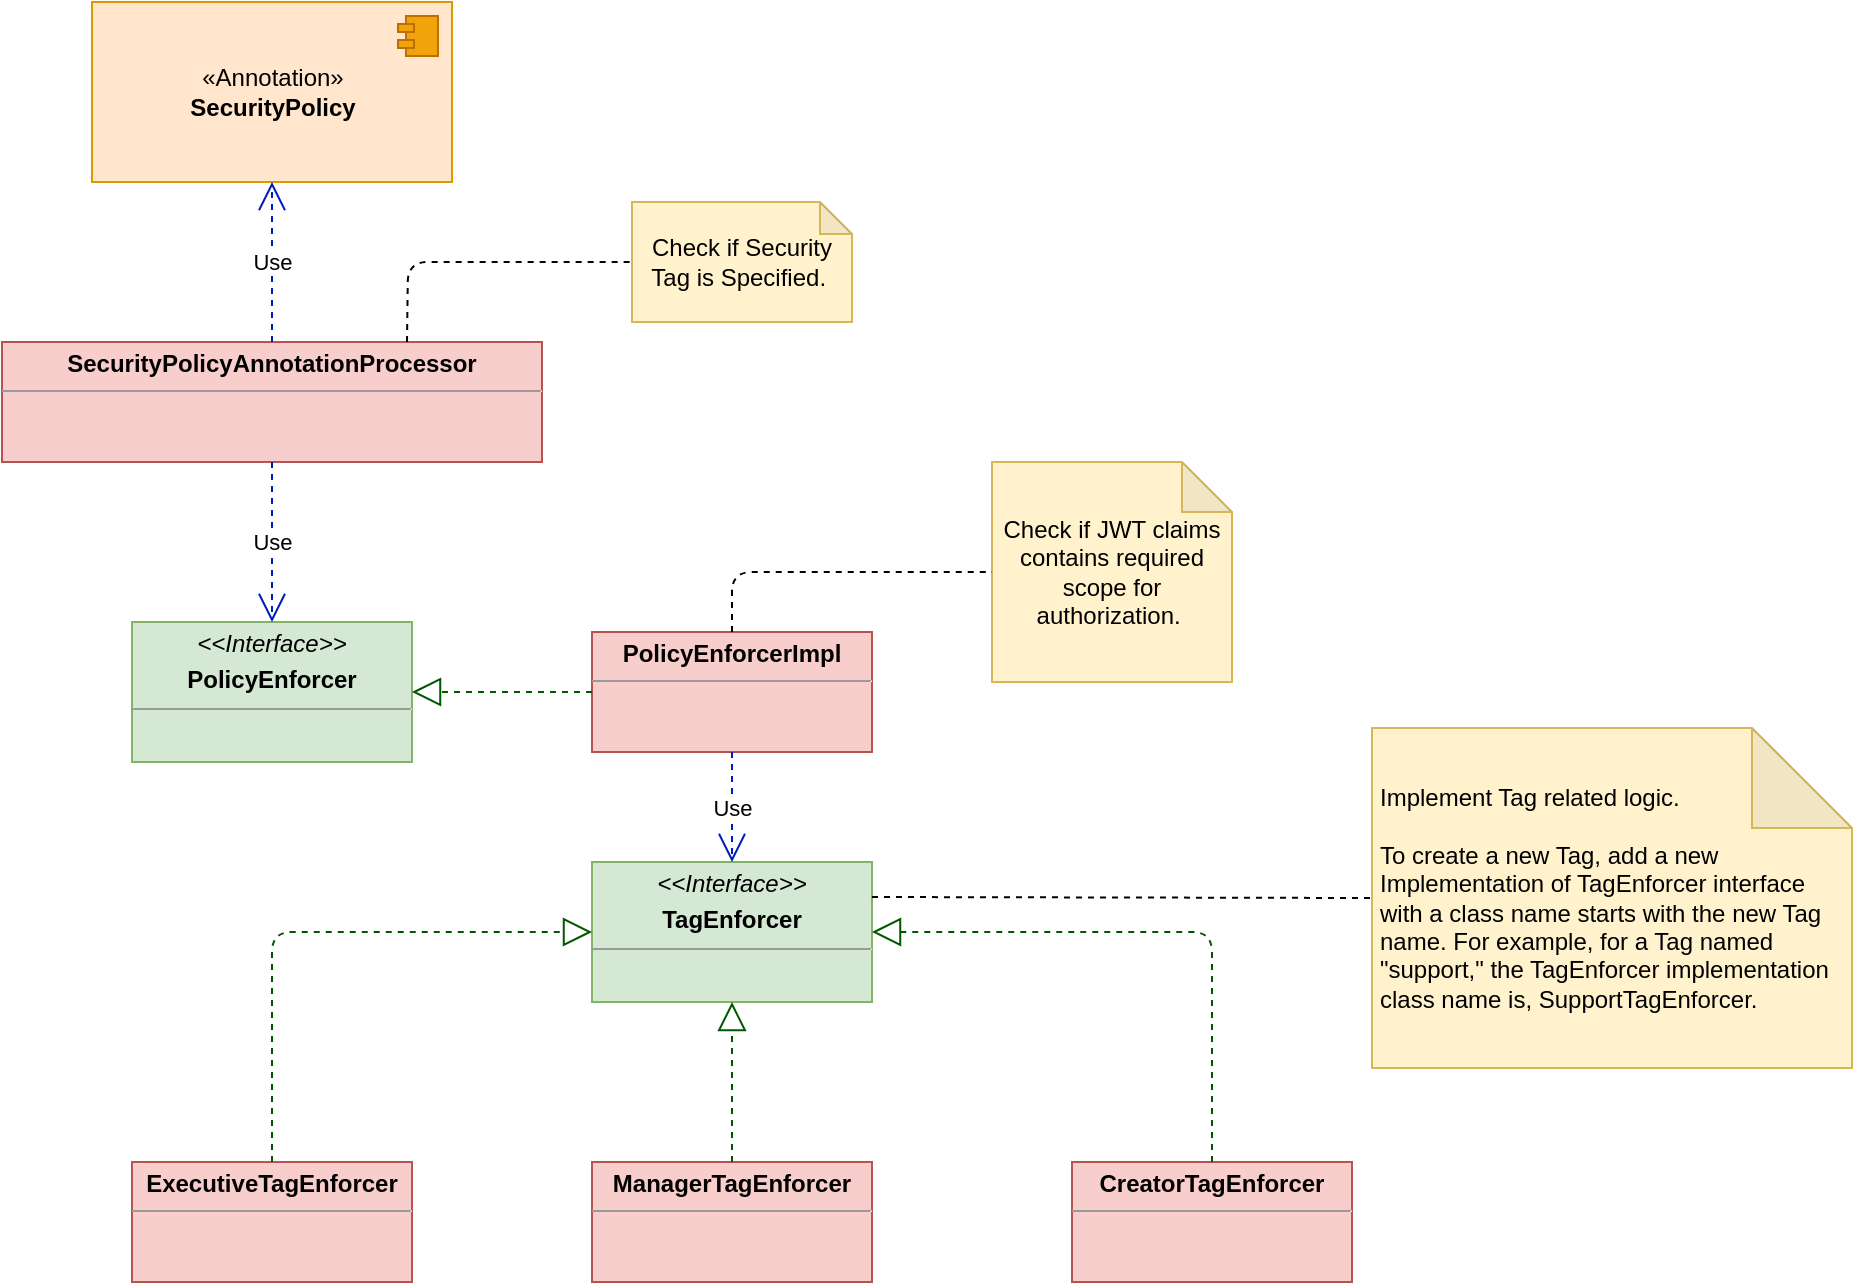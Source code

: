 <mxfile version="13.3.5" type="device"><diagram name="Page-1" id="e7e014a7-5840-1c2e-5031-d8a46d1fe8dd"><mxGraphModel dx="1422" dy="779" grid="1" gridSize="10" guides="1" tooltips="1" connect="1" arrows="1" fold="1" page="1" pageScale="1" pageWidth="1169" pageHeight="826" background="#ffffff" math="0" shadow="0"><root><mxCell id="0"/><mxCell id="1" parent="0"/><mxCell id="K_4lIZgBk8pShJy_JKHv-41" value="&lt;p style=&quot;margin: 0px ; margin-top: 4px ; text-align: center&quot;&gt;&lt;b&gt;SecurityPolicyAnnotationProcessor&lt;/b&gt;&lt;br&gt;&lt;/p&gt;&lt;hr size=&quot;1&quot;&gt;&lt;div style=&quot;height: 2px&quot;&gt;&lt;/div&gt;" style="verticalAlign=top;align=left;overflow=fill;fontSize=12;fontFamily=Helvetica;html=1;fillColor=#f8cecc;strokeColor=#b85450;" parent="1" vertex="1"><mxGeometry x="195" y="230" width="270" height="60" as="geometry"/></mxCell><mxCell id="K_4lIZgBk8pShJy_JKHv-43" value="«Annotation»&lt;br&gt;&lt;b&gt;SecurityPolicy&lt;/b&gt;" style="html=1;dropTarget=0;fillColor=#ffe6cc;strokeColor=#d79b00;" parent="1" vertex="1"><mxGeometry x="240" y="60" width="180" height="90" as="geometry"/></mxCell><mxCell id="K_4lIZgBk8pShJy_JKHv-44" value="" style="shape=component;jettyWidth=8;jettyHeight=4;fillColor=#f0a30a;strokeColor=#BD7000;fontColor=#ffffff;" parent="K_4lIZgBk8pShJy_JKHv-43" vertex="1"><mxGeometry x="1" width="20" height="20" relative="1" as="geometry"><mxPoint x="-27" y="7" as="offset"/></mxGeometry></mxCell><mxCell id="K_4lIZgBk8pShJy_JKHv-46" value="Use" style="endArrow=open;endSize=12;dashed=1;html=1;fillColor=#0050ef;strokeColor=#001DBC;exitX=0.5;exitY=0;exitDx=0;exitDy=0;entryX=0.5;entryY=1;entryDx=0;entryDy=0;" parent="1" source="K_4lIZgBk8pShJy_JKHv-41" target="K_4lIZgBk8pShJy_JKHv-43" edge="1"><mxGeometry width="160" relative="1" as="geometry"><mxPoint x="330" y="160" as="sourcePoint"/><mxPoint x="420" y="200" as="targetPoint"/></mxGeometry></mxCell><mxCell id="K_4lIZgBk8pShJy_JKHv-47" value="&lt;p style=&quot;margin: 0px ; margin-top: 4px ; text-align: center&quot;&gt;&lt;i&gt;&amp;lt;&amp;lt;Interface&amp;gt;&amp;gt;&lt;/i&gt;&lt;/p&gt;&lt;p style=&quot;margin: 0px ; margin-top: 4px ; text-align: center&quot;&gt;&lt;b&gt;PolicyEnforcer&lt;/b&gt;&lt;/p&gt;&lt;hr size=&quot;1&quot;&gt;&lt;div style=&quot;height: 2px&quot;&gt;&lt;/div&gt;" style="verticalAlign=top;align=left;overflow=fill;fontSize=12;fontFamily=Helvetica;html=1;fillColor=#d5e8d4;strokeColor=#82b366;" parent="1" vertex="1"><mxGeometry x="260" y="370" width="140" height="70" as="geometry"/></mxCell><mxCell id="K_4lIZgBk8pShJy_JKHv-49" value="&lt;p style=&quot;margin: 0px ; margin-top: 4px ; text-align: center&quot;&gt;&lt;b&gt;PolicyEnforcerImpl&lt;/b&gt;&lt;/p&gt;&lt;hr size=&quot;1&quot;&gt;&lt;div style=&quot;height: 2px&quot;&gt;&lt;/div&gt;" style="verticalAlign=top;align=left;overflow=fill;fontSize=12;fontFamily=Helvetica;html=1;fillColor=#f8cecc;strokeColor=#b85450;" parent="1" vertex="1"><mxGeometry x="490" y="375" width="140" height="60" as="geometry"/></mxCell><mxCell id="K_4lIZgBk8pShJy_JKHv-50" value="" style="endArrow=block;dashed=1;endFill=0;endSize=12;html=1;entryX=1;entryY=0.5;entryDx=0;entryDy=0;exitX=0;exitY=0.5;exitDx=0;exitDy=0;fillColor=#008a00;strokeColor=#005700;" parent="1" source="K_4lIZgBk8pShJy_JKHv-49" target="K_4lIZgBk8pShJy_JKHv-47" edge="1"><mxGeometry width="160" relative="1" as="geometry"><mxPoint x="500" y="400" as="sourcePoint"/><mxPoint x="660" y="400" as="targetPoint"/></mxGeometry></mxCell><mxCell id="K_4lIZgBk8pShJy_JKHv-51" value="&lt;p style=&quot;margin: 0px ; margin-top: 4px ; text-align: center&quot;&gt;&lt;i&gt;&amp;lt;&amp;lt;Interface&amp;gt;&amp;gt;&lt;/i&gt;&lt;/p&gt;&lt;p style=&quot;margin: 0px ; margin-top: 4px ; text-align: center&quot;&gt;&lt;b&gt;TagEnforcer&lt;/b&gt;&lt;/p&gt;&lt;hr size=&quot;1&quot;&gt;&lt;div style=&quot;height: 2px&quot;&gt;&lt;/div&gt;" style="verticalAlign=top;align=left;overflow=fill;fontSize=12;fontFamily=Helvetica;html=1;fillColor=#d5e8d4;strokeColor=#82b366;" parent="1" vertex="1"><mxGeometry x="490" y="490" width="140" height="70" as="geometry"/></mxCell><mxCell id="K_4lIZgBk8pShJy_JKHv-52" value="Use" style="endArrow=open;endSize=12;dashed=1;html=1;fillColor=#0050ef;strokeColor=#001DBC;exitX=0.5;exitY=1;exitDx=0;exitDy=0;entryX=0.5;entryY=0;entryDx=0;entryDy=0;" parent="1" source="K_4lIZgBk8pShJy_JKHv-49" target="K_4lIZgBk8pShJy_JKHv-51" edge="1"><mxGeometry width="160" relative="1" as="geometry"><mxPoint x="500" y="400" as="sourcePoint"/><mxPoint x="590" y="450" as="targetPoint"/></mxGeometry></mxCell><mxCell id="K_4lIZgBk8pShJy_JKHv-54" value="&lt;p style=&quot;margin: 0px ; margin-top: 4px ; text-align: center&quot;&gt;&lt;b&gt;ExecutiveTagEnforcer&lt;/b&gt;&lt;/p&gt;&lt;hr size=&quot;1&quot;&gt;&lt;div style=&quot;height: 2px&quot;&gt;&lt;/div&gt;" style="verticalAlign=top;align=left;overflow=fill;fontSize=12;fontFamily=Helvetica;html=1;fillColor=#f8cecc;strokeColor=#b85450;" parent="1" vertex="1"><mxGeometry x="260" y="640" width="140" height="60" as="geometry"/></mxCell><mxCell id="K_4lIZgBk8pShJy_JKHv-55" value="&lt;p style=&quot;margin: 0px ; margin-top: 4px ; text-align: center&quot;&gt;&lt;b&gt;ManagerTagEnforcer&lt;/b&gt;&lt;/p&gt;&lt;hr size=&quot;1&quot;&gt;&lt;div style=&quot;height: 2px&quot;&gt;&lt;/div&gt;" style="verticalAlign=top;align=left;overflow=fill;fontSize=12;fontFamily=Helvetica;html=1;fillColor=#f8cecc;strokeColor=#b85450;" parent="1" vertex="1"><mxGeometry x="490" y="640" width="140" height="60" as="geometry"/></mxCell><mxCell id="K_4lIZgBk8pShJy_JKHv-56" value="&lt;p style=&quot;margin: 0px ; margin-top: 4px ; text-align: center&quot;&gt;&lt;b&gt;CreatorTagEnforcer&lt;/b&gt;&lt;/p&gt;&lt;hr size=&quot;1&quot;&gt;&lt;div style=&quot;height: 2px&quot;&gt;&lt;/div&gt;" style="verticalAlign=top;align=left;overflow=fill;fontSize=12;fontFamily=Helvetica;html=1;fillColor=#f8cecc;strokeColor=#b85450;" parent="1" vertex="1"><mxGeometry x="730" y="640" width="140" height="60" as="geometry"/></mxCell><mxCell id="K_4lIZgBk8pShJy_JKHv-57" value="" style="endArrow=block;dashed=1;endFill=0;endSize=12;html=1;exitX=0.5;exitY=0;exitDx=0;exitDy=0;entryX=0;entryY=0.5;entryDx=0;entryDy=0;fillColor=#008a00;strokeColor=#005700;" parent="1" source="K_4lIZgBk8pShJy_JKHv-54" target="K_4lIZgBk8pShJy_JKHv-51" edge="1"><mxGeometry width="160" relative="1" as="geometry"><mxPoint x="500" y="560" as="sourcePoint"/><mxPoint x="660" y="560" as="targetPoint"/><Array as="points"><mxPoint x="330" y="525"/></Array></mxGeometry></mxCell><mxCell id="K_4lIZgBk8pShJy_JKHv-58" value="" style="endArrow=block;dashed=1;endFill=0;endSize=12;html=1;exitX=0.5;exitY=0;exitDx=0;exitDy=0;entryX=0.5;entryY=1;entryDx=0;entryDy=0;fillColor=#008a00;strokeColor=#005700;" parent="1" source="K_4lIZgBk8pShJy_JKHv-55" target="K_4lIZgBk8pShJy_JKHv-51" edge="1"><mxGeometry width="160" relative="1" as="geometry"><mxPoint x="500" y="560" as="sourcePoint"/><mxPoint x="660" y="560" as="targetPoint"/></mxGeometry></mxCell><mxCell id="K_4lIZgBk8pShJy_JKHv-59" value="" style="endArrow=block;dashed=1;endFill=0;endSize=12;html=1;exitX=0.5;exitY=0;exitDx=0;exitDy=0;entryX=1;entryY=0.5;entryDx=0;entryDy=0;fillColor=#008a00;strokeColor=#005700;" parent="1" source="K_4lIZgBk8pShJy_JKHv-56" target="K_4lIZgBk8pShJy_JKHv-51" edge="1"><mxGeometry width="160" relative="1" as="geometry"><mxPoint x="500" y="560" as="sourcePoint"/><mxPoint x="660" y="560" as="targetPoint"/><Array as="points"><mxPoint x="800" y="525"/></Array></mxGeometry></mxCell><mxCell id="K_4lIZgBk8pShJy_JKHv-63" value="Use" style="endArrow=open;endSize=12;dashed=1;html=1;exitX=0.5;exitY=1;exitDx=0;exitDy=0;entryX=0.5;entryY=0;entryDx=0;entryDy=0;fillColor=#0050ef;strokeColor=#001DBC;" parent="1" source="K_4lIZgBk8pShJy_JKHv-41" target="K_4lIZgBk8pShJy_JKHv-47" edge="1"><mxGeometry width="160" relative="1" as="geometry"><mxPoint x="500" y="400" as="sourcePoint"/><mxPoint x="660" y="400" as="targetPoint"/></mxGeometry></mxCell><mxCell id="yIaR8E3tEw7-Nxsmjcmw-1" value="Check if Security Tag is Specified.&amp;nbsp;" style="shape=note;whiteSpace=wrap;html=1;backgroundOutline=1;darkOpacity=0.05;size=16;fillColor=#fff2cc;strokeColor=#d6b656;" vertex="1" parent="1"><mxGeometry x="510" y="160" width="110" height="60" as="geometry"/></mxCell><mxCell id="yIaR8E3tEw7-Nxsmjcmw-2" value="" style="endArrow=none;dashed=1;html=1;exitX=0.75;exitY=0;exitDx=0;exitDy=0;entryX=0;entryY=0.5;entryDx=0;entryDy=0;entryPerimeter=0;" edge="1" parent="1" source="K_4lIZgBk8pShJy_JKHv-41" target="yIaR8E3tEw7-Nxsmjcmw-1"><mxGeometry width="50" height="50" relative="1" as="geometry"><mxPoint x="560" y="420" as="sourcePoint"/><mxPoint x="610" y="370" as="targetPoint"/><Array as="points"><mxPoint x="398" y="190"/></Array></mxGeometry></mxCell><mxCell id="yIaR8E3tEw7-Nxsmjcmw-3" value="Check if JWT claims contains required scope for authorization.&amp;nbsp;" style="shape=note;whiteSpace=wrap;html=1;backgroundOutline=1;darkOpacity=0.05;size=25;fillColor=#fff2cc;strokeColor=#d6b656;" vertex="1" parent="1"><mxGeometry x="690" y="290" width="120" height="110" as="geometry"/></mxCell><mxCell id="yIaR8E3tEw7-Nxsmjcmw-4" value="" style="endArrow=none;dashed=1;html=1;exitX=0.5;exitY=0;exitDx=0;exitDy=0;entryX=0;entryY=0.5;entryDx=0;entryDy=0;entryPerimeter=0;" edge="1" parent="1" source="K_4lIZgBk8pShJy_JKHv-49" target="yIaR8E3tEw7-Nxsmjcmw-3"><mxGeometry width="50" height="50" relative="1" as="geometry"><mxPoint x="560" y="420" as="sourcePoint"/><mxPoint x="610" y="370" as="targetPoint"/><Array as="points"><mxPoint x="560" y="345"/></Array></mxGeometry></mxCell><mxCell id="yIaR8E3tEw7-Nxsmjcmw-5" value="&lt;div&gt;Implement Tag related logic.&lt;/div&gt;&lt;div&gt;&lt;br&gt;&lt;/div&gt;&lt;div&gt;To create a new Tag, add a new Implementation of TagEnforcer interface with a class name starts with the new Tag name. For example, for a Tag named &quot;support,&quot; the TagEnforcer implementation class name is, SupportTagEnforcer.&lt;/div&gt;" style="shape=note;whiteSpace=wrap;html=1;backgroundOutline=1;darkOpacity=0.05;size=50;fillColor=#fff2cc;strokeColor=#d6b656;perimeterSpacing=0;align=left;spacingLeft=2;" vertex="1" parent="1"><mxGeometry x="880" y="423" width="240" height="170" as="geometry"/></mxCell><mxCell id="yIaR8E3tEw7-Nxsmjcmw-6" value="" style="endArrow=none;dashed=1;html=1;entryX=0;entryY=0.5;entryDx=0;entryDy=0;entryPerimeter=0;exitX=1;exitY=0.25;exitDx=0;exitDy=0;" edge="1" parent="1" source="K_4lIZgBk8pShJy_JKHv-51" target="yIaR8E3tEw7-Nxsmjcmw-5"><mxGeometry width="50" height="50" relative="1" as="geometry"><mxPoint x="560" y="420" as="sourcePoint"/><mxPoint x="610" y="370" as="targetPoint"/></mxGeometry></mxCell></root></mxGraphModel></diagram></mxfile>